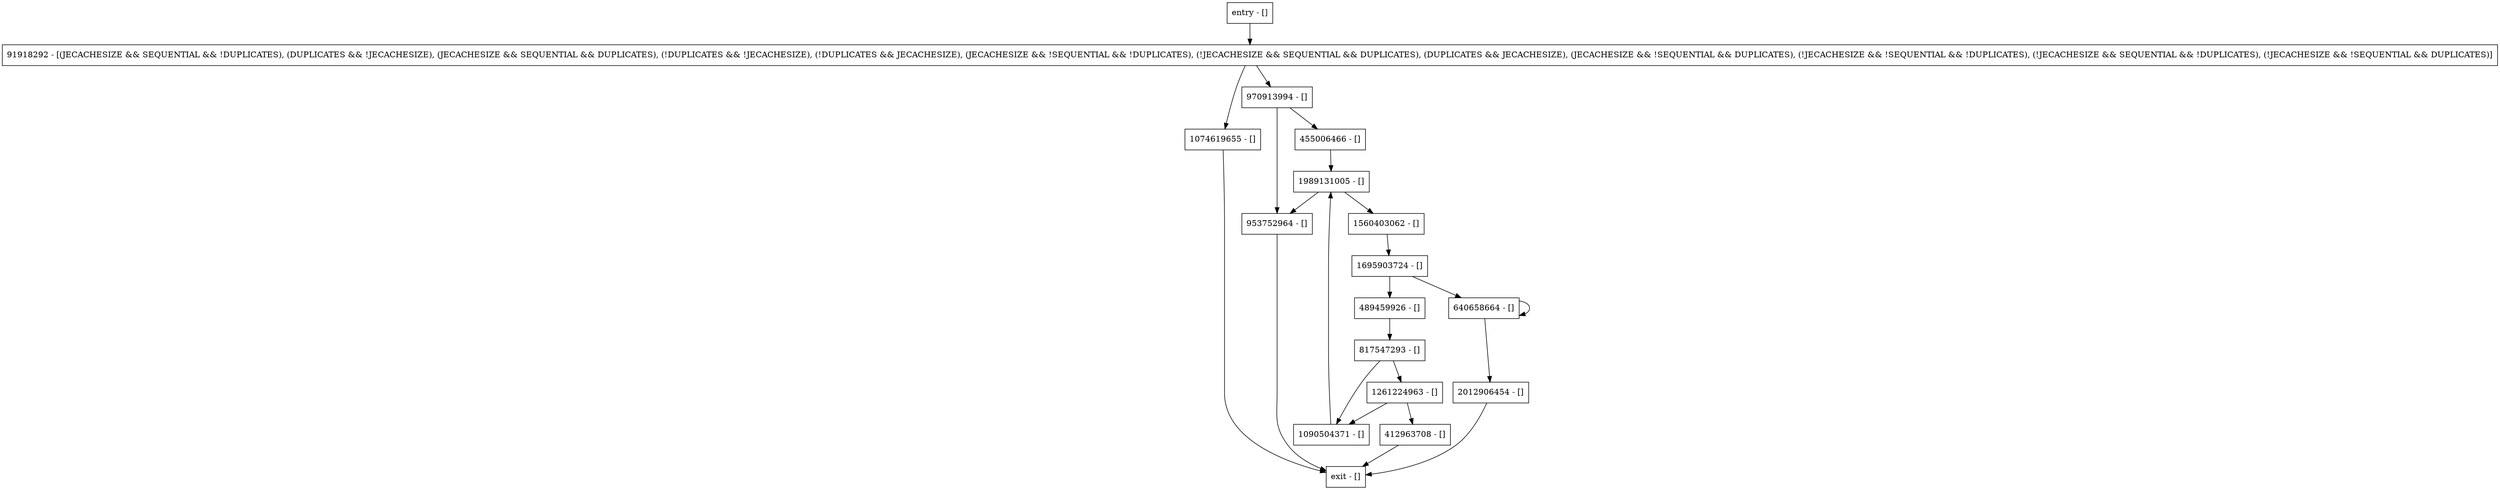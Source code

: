 digraph release {
node [shape=record];
91918292 [label="91918292 - [(JECACHESIZE && SEQUENTIAL && !DUPLICATES), (DUPLICATES && !JECACHESIZE), (JECACHESIZE && SEQUENTIAL && DUPLICATES), (!DUPLICATES && !JECACHESIZE), (!DUPLICATES && JECACHESIZE), (JECACHESIZE && !SEQUENTIAL && !DUPLICATES), (!JECACHESIZE && SEQUENTIAL && DUPLICATES), (DUPLICATES && JECACHESIZE), (JECACHESIZE && !SEQUENTIAL && DUPLICATES), (!JECACHESIZE && !SEQUENTIAL && !DUPLICATES), (!JECACHESIZE && SEQUENTIAL && !DUPLICATES), (!JECACHESIZE && !SEQUENTIAL && DUPLICATES)]"];
455006466 [label="455006466 - []"];
640658664 [label="640658664 - []"];
1074619655 [label="1074619655 - []"];
953752964 [label="953752964 - []"];
1560403062 [label="1560403062 - []"];
entry [label="entry - []"];
exit [label="exit - []"];
412963708 [label="412963708 - []"];
2012906454 [label="2012906454 - []"];
1695903724 [label="1695903724 - []"];
1090504371 [label="1090504371 - []"];
1261224963 [label="1261224963 - []"];
489459926 [label="489459926 - []"];
970913994 [label="970913994 - []"];
1989131005 [label="1989131005 - []"];
817547293 [label="817547293 - []"];
entry;
exit;
91918292 -> 970913994;
91918292 -> 1074619655;
455006466 -> 1989131005;
640658664 -> 2012906454;
640658664 -> 640658664;
1074619655 -> exit;
953752964 -> exit;
1560403062 -> 1695903724;
entry -> 91918292;
412963708 -> exit;
2012906454 -> exit;
1695903724 -> 489459926;
1695903724 -> 640658664;
1090504371 -> 1989131005;
1261224963 -> 412963708;
1261224963 -> 1090504371;
489459926 -> 817547293;
970913994 -> 455006466;
970913994 -> 953752964;
1989131005 -> 953752964;
1989131005 -> 1560403062;
817547293 -> 1090504371;
817547293 -> 1261224963;
}

